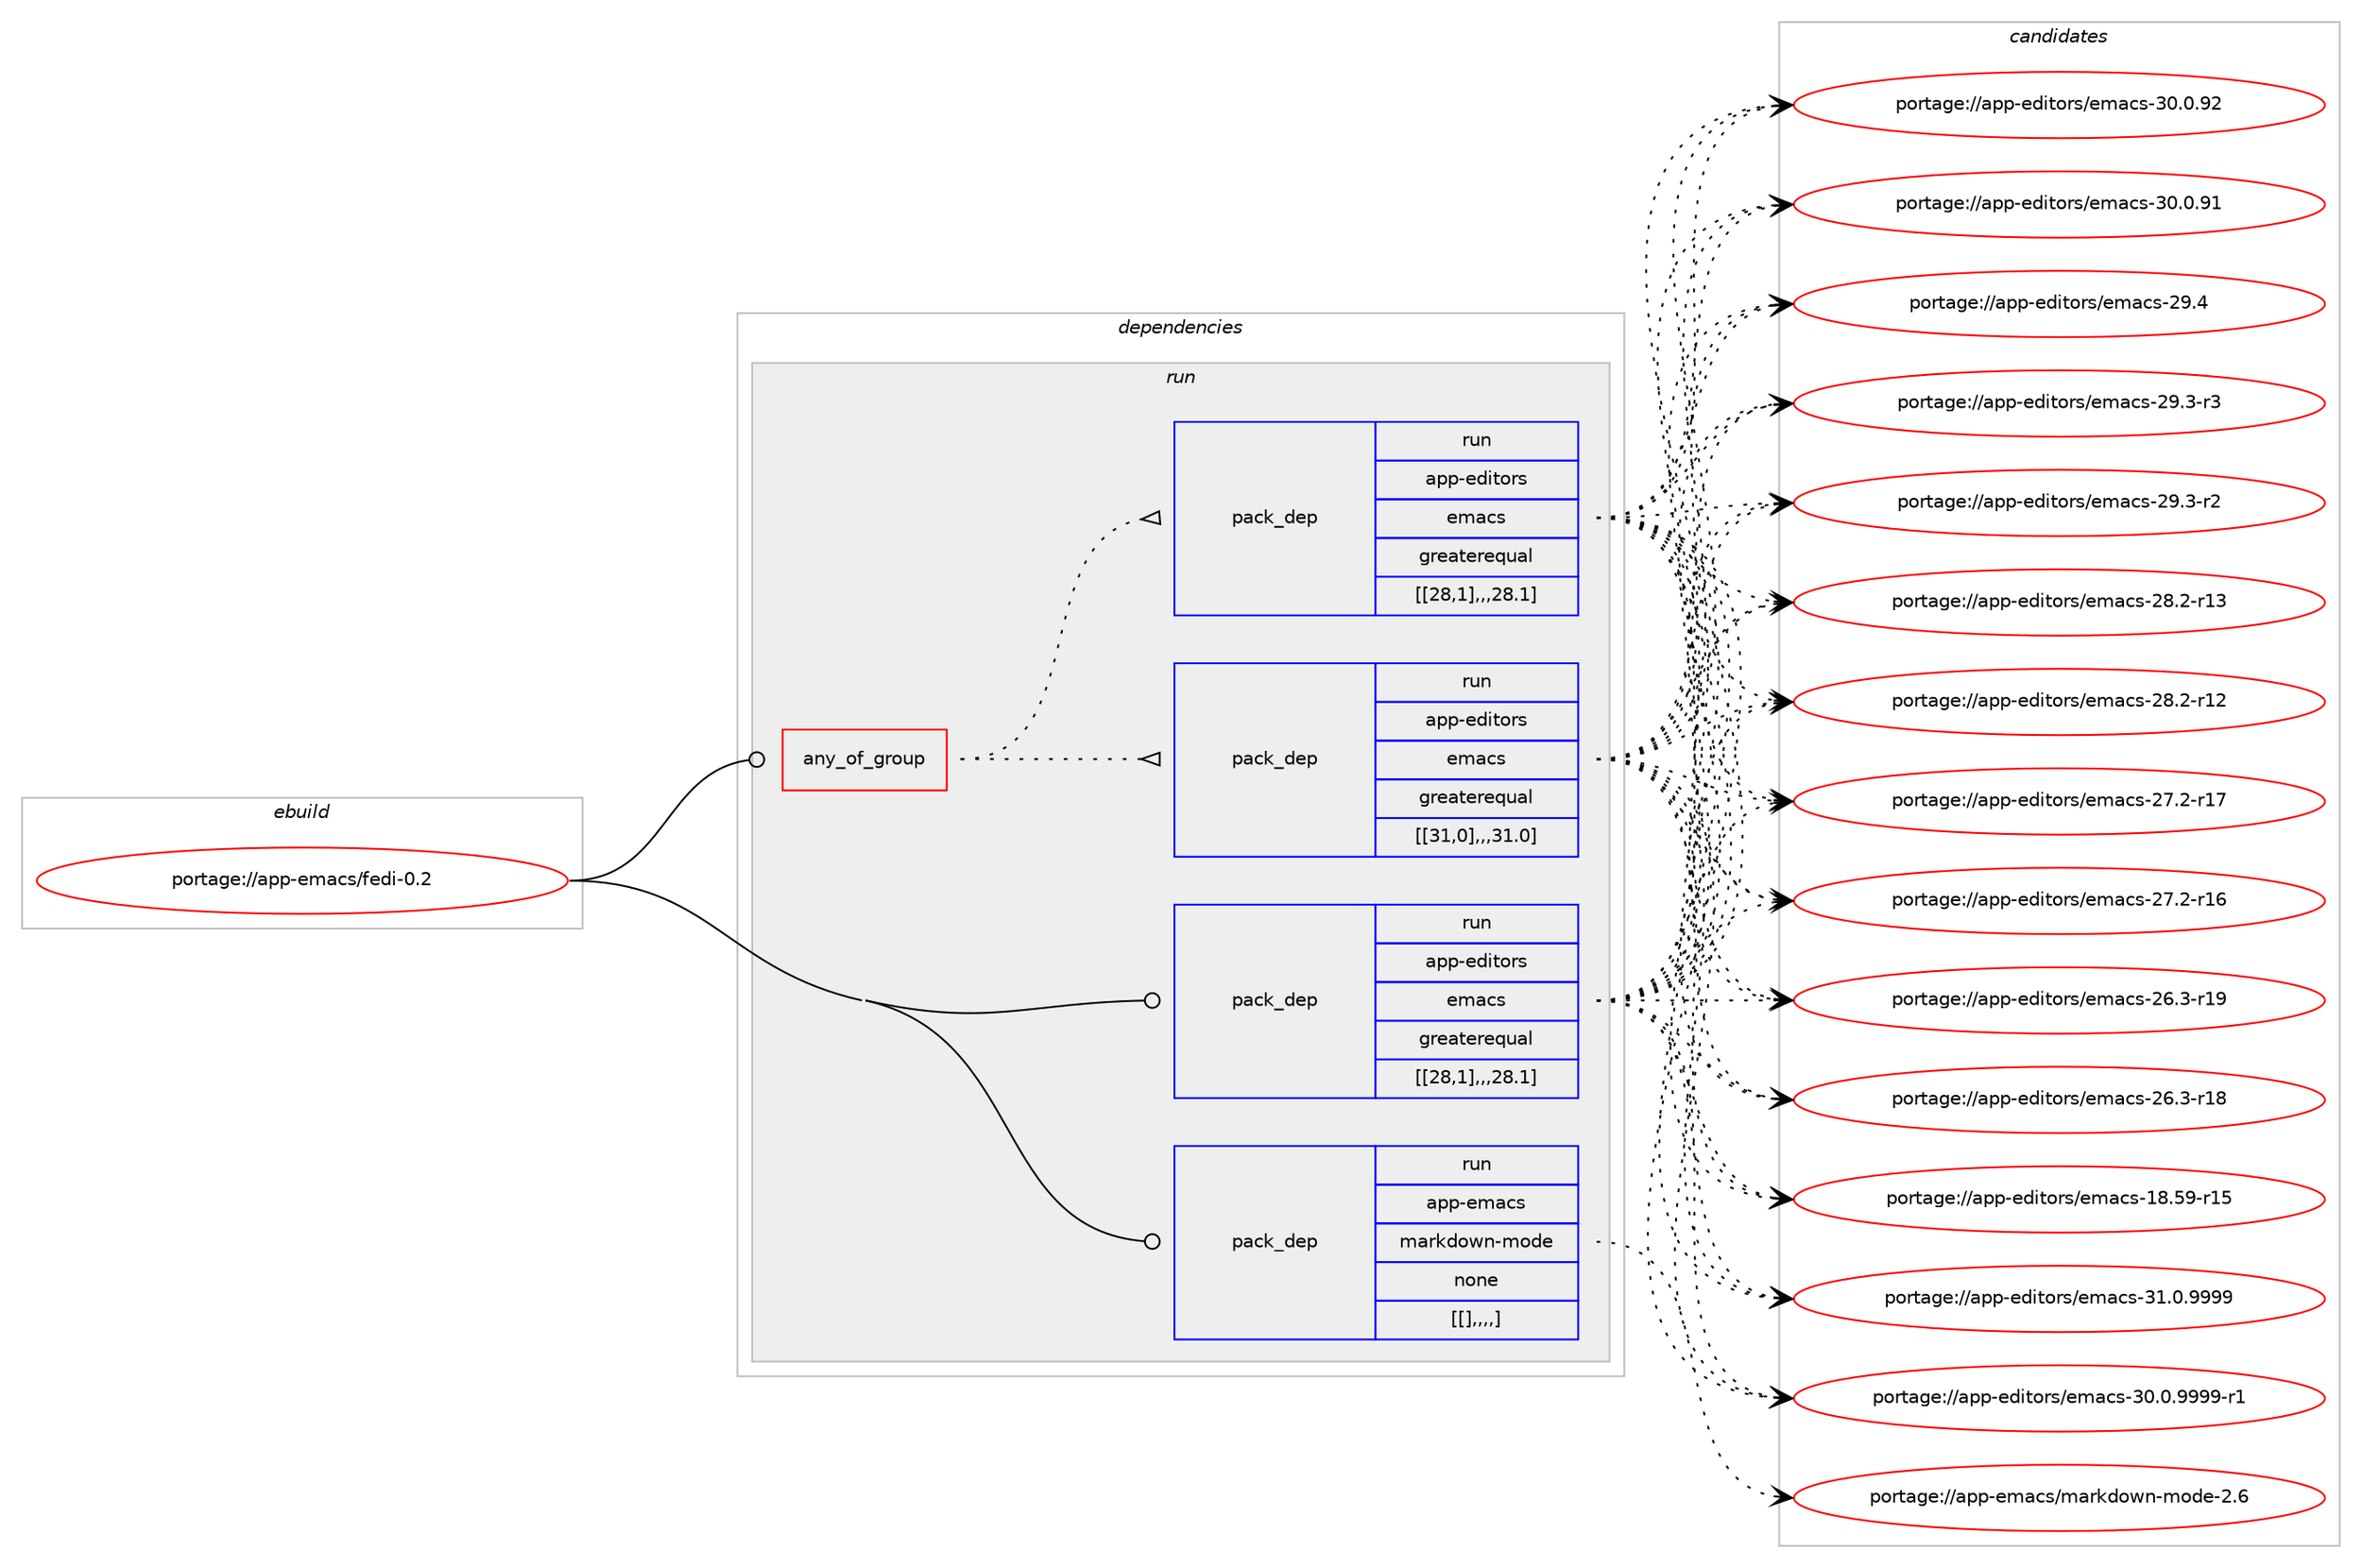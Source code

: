digraph prolog {

# *************
# Graph options
# *************

newrank=true;
concentrate=true;
compound=true;
graph [rankdir=LR,fontname=Helvetica,fontsize=10,ranksep=1.5];#, ranksep=2.5, nodesep=0.2];
edge  [arrowhead=vee];
node  [fontname=Helvetica,fontsize=10];

# **********
# The ebuild
# **********

subgraph cluster_leftcol {
color=gray;
label=<<i>ebuild</i>>;
id [label="portage://app-emacs/fedi-0.2", color=red, width=4, href="../app-emacs/fedi-0.2.svg"];
}

# ****************
# The dependencies
# ****************

subgraph cluster_midcol {
color=gray;
label=<<i>dependencies</i>>;
subgraph cluster_compile {
fillcolor="#eeeeee";
style=filled;
label=<<i>compile</i>>;
}
subgraph cluster_compileandrun {
fillcolor="#eeeeee";
style=filled;
label=<<i>compile and run</i>>;
}
subgraph cluster_run {
fillcolor="#eeeeee";
style=filled;
label=<<i>run</i>>;
subgraph any119 {
dependency22238 [label=<<TABLE BORDER="0" CELLBORDER="1" CELLSPACING="0" CELLPADDING="4"><TR><TD CELLPADDING="10">any_of_group</TD></TR></TABLE>>, shape=none, color=red];subgraph pack15979 {
dependency22251 [label=<<TABLE BORDER="0" CELLBORDER="1" CELLSPACING="0" CELLPADDING="4" WIDTH="220"><TR><TD ROWSPAN="6" CELLPADDING="30">pack_dep</TD></TR><TR><TD WIDTH="110">run</TD></TR><TR><TD>app-editors</TD></TR><TR><TD>emacs</TD></TR><TR><TD>greaterequal</TD></TR><TR><TD>[[31,0],,,31.0]</TD></TR></TABLE>>, shape=none, color=blue];
}
dependency22238:e -> dependency22251:w [weight=20,style="dotted",arrowhead="oinv"];
subgraph pack16002 {
dependency22271 [label=<<TABLE BORDER="0" CELLBORDER="1" CELLSPACING="0" CELLPADDING="4" WIDTH="220"><TR><TD ROWSPAN="6" CELLPADDING="30">pack_dep</TD></TR><TR><TD WIDTH="110">run</TD></TR><TR><TD>app-editors</TD></TR><TR><TD>emacs</TD></TR><TR><TD>greaterequal</TD></TR><TR><TD>[[28,1],,,28.1]</TD></TR></TABLE>>, shape=none, color=blue];
}
dependency22238:e -> dependency22271:w [weight=20,style="dotted",arrowhead="oinv"];
}
id:e -> dependency22238:w [weight=20,style="solid",arrowhead="odot"];
subgraph pack16005 {
dependency22288 [label=<<TABLE BORDER="0" CELLBORDER="1" CELLSPACING="0" CELLPADDING="4" WIDTH="220"><TR><TD ROWSPAN="6" CELLPADDING="30">pack_dep</TD></TR><TR><TD WIDTH="110">run</TD></TR><TR><TD>app-editors</TD></TR><TR><TD>emacs</TD></TR><TR><TD>greaterequal</TD></TR><TR><TD>[[28,1],,,28.1]</TD></TR></TABLE>>, shape=none, color=blue];
}
id:e -> dependency22288:w [weight=20,style="solid",arrowhead="odot"];
subgraph pack16042 {
dependency22324 [label=<<TABLE BORDER="0" CELLBORDER="1" CELLSPACING="0" CELLPADDING="4" WIDTH="220"><TR><TD ROWSPAN="6" CELLPADDING="30">pack_dep</TD></TR><TR><TD WIDTH="110">run</TD></TR><TR><TD>app-emacs</TD></TR><TR><TD>markdown-mode</TD></TR><TR><TD>none</TD></TR><TR><TD>[[],,,,]</TD></TR></TABLE>>, shape=none, color=blue];
}
id:e -> dependency22324:w [weight=20,style="solid",arrowhead="odot"];
}
}

# **************
# The candidates
# **************

subgraph cluster_choices {
rank=same;
color=gray;
label=<<i>candidates</i>>;

subgraph choice14500 {
color=black;
nodesep=1;
choice971121124510110010511611111411547101109979911545514946484657575757 [label="portage://app-editors/emacs-31.0.9999", color=red, width=4,href="../app-editors/emacs-31.0.9999.svg"];
choice9711211245101100105116111114115471011099799115455148464846575757574511449 [label="portage://app-editors/emacs-30.0.9999-r1", color=red, width=4,href="../app-editors/emacs-30.0.9999-r1.svg"];
choice97112112451011001051161111141154710110997991154551484648465750 [label="portage://app-editors/emacs-30.0.92", color=red, width=4,href="../app-editors/emacs-30.0.92.svg"];
choice97112112451011001051161111141154710110997991154551484648465749 [label="portage://app-editors/emacs-30.0.91", color=red, width=4,href="../app-editors/emacs-30.0.91.svg"];
choice97112112451011001051161111141154710110997991154550574652 [label="portage://app-editors/emacs-29.4", color=red, width=4,href="../app-editors/emacs-29.4.svg"];
choice971121124510110010511611111411547101109979911545505746514511451 [label="portage://app-editors/emacs-29.3-r3", color=red, width=4,href="../app-editors/emacs-29.3-r3.svg"];
choice971121124510110010511611111411547101109979911545505746514511450 [label="portage://app-editors/emacs-29.3-r2", color=red, width=4,href="../app-editors/emacs-29.3-r2.svg"];
choice97112112451011001051161111141154710110997991154550564650451144951 [label="portage://app-editors/emacs-28.2-r13", color=red, width=4,href="../app-editors/emacs-28.2-r13.svg"];
choice97112112451011001051161111141154710110997991154550564650451144950 [label="portage://app-editors/emacs-28.2-r12", color=red, width=4,href="../app-editors/emacs-28.2-r12.svg"];
choice97112112451011001051161111141154710110997991154550554650451144955 [label="portage://app-editors/emacs-27.2-r17", color=red, width=4,href="../app-editors/emacs-27.2-r17.svg"];
choice97112112451011001051161111141154710110997991154550554650451144954 [label="portage://app-editors/emacs-27.2-r16", color=red, width=4,href="../app-editors/emacs-27.2-r16.svg"];
choice97112112451011001051161111141154710110997991154550544651451144957 [label="portage://app-editors/emacs-26.3-r19", color=red, width=4,href="../app-editors/emacs-26.3-r19.svg"];
choice97112112451011001051161111141154710110997991154550544651451144956 [label="portage://app-editors/emacs-26.3-r18", color=red, width=4,href="../app-editors/emacs-26.3-r18.svg"];
choice9711211245101100105116111114115471011099799115454956465357451144953 [label="portage://app-editors/emacs-18.59-r15", color=red, width=4,href="../app-editors/emacs-18.59-r15.svg"];
dependency22251:e -> choice971121124510110010511611111411547101109979911545514946484657575757:w [style=dotted,weight="100"];
dependency22251:e -> choice9711211245101100105116111114115471011099799115455148464846575757574511449:w [style=dotted,weight="100"];
dependency22251:e -> choice97112112451011001051161111141154710110997991154551484648465750:w [style=dotted,weight="100"];
dependency22251:e -> choice97112112451011001051161111141154710110997991154551484648465749:w [style=dotted,weight="100"];
dependency22251:e -> choice97112112451011001051161111141154710110997991154550574652:w [style=dotted,weight="100"];
dependency22251:e -> choice971121124510110010511611111411547101109979911545505746514511451:w [style=dotted,weight="100"];
dependency22251:e -> choice971121124510110010511611111411547101109979911545505746514511450:w [style=dotted,weight="100"];
dependency22251:e -> choice97112112451011001051161111141154710110997991154550564650451144951:w [style=dotted,weight="100"];
dependency22251:e -> choice97112112451011001051161111141154710110997991154550564650451144950:w [style=dotted,weight="100"];
dependency22251:e -> choice97112112451011001051161111141154710110997991154550554650451144955:w [style=dotted,weight="100"];
dependency22251:e -> choice97112112451011001051161111141154710110997991154550554650451144954:w [style=dotted,weight="100"];
dependency22251:e -> choice97112112451011001051161111141154710110997991154550544651451144957:w [style=dotted,weight="100"];
dependency22251:e -> choice97112112451011001051161111141154710110997991154550544651451144956:w [style=dotted,weight="100"];
dependency22251:e -> choice9711211245101100105116111114115471011099799115454956465357451144953:w [style=dotted,weight="100"];
}
subgraph choice14528 {
color=black;
nodesep=1;
choice971121124510110010511611111411547101109979911545514946484657575757 [label="portage://app-editors/emacs-31.0.9999", color=red, width=4,href="../app-editors/emacs-31.0.9999.svg"];
choice9711211245101100105116111114115471011099799115455148464846575757574511449 [label="portage://app-editors/emacs-30.0.9999-r1", color=red, width=4,href="../app-editors/emacs-30.0.9999-r1.svg"];
choice97112112451011001051161111141154710110997991154551484648465750 [label="portage://app-editors/emacs-30.0.92", color=red, width=4,href="../app-editors/emacs-30.0.92.svg"];
choice97112112451011001051161111141154710110997991154551484648465749 [label="portage://app-editors/emacs-30.0.91", color=red, width=4,href="../app-editors/emacs-30.0.91.svg"];
choice97112112451011001051161111141154710110997991154550574652 [label="portage://app-editors/emacs-29.4", color=red, width=4,href="../app-editors/emacs-29.4.svg"];
choice971121124510110010511611111411547101109979911545505746514511451 [label="portage://app-editors/emacs-29.3-r3", color=red, width=4,href="../app-editors/emacs-29.3-r3.svg"];
choice971121124510110010511611111411547101109979911545505746514511450 [label="portage://app-editors/emacs-29.3-r2", color=red, width=4,href="../app-editors/emacs-29.3-r2.svg"];
choice97112112451011001051161111141154710110997991154550564650451144951 [label="portage://app-editors/emacs-28.2-r13", color=red, width=4,href="../app-editors/emacs-28.2-r13.svg"];
choice97112112451011001051161111141154710110997991154550564650451144950 [label="portage://app-editors/emacs-28.2-r12", color=red, width=4,href="../app-editors/emacs-28.2-r12.svg"];
choice97112112451011001051161111141154710110997991154550554650451144955 [label="portage://app-editors/emacs-27.2-r17", color=red, width=4,href="../app-editors/emacs-27.2-r17.svg"];
choice97112112451011001051161111141154710110997991154550554650451144954 [label="portage://app-editors/emacs-27.2-r16", color=red, width=4,href="../app-editors/emacs-27.2-r16.svg"];
choice97112112451011001051161111141154710110997991154550544651451144957 [label="portage://app-editors/emacs-26.3-r19", color=red, width=4,href="../app-editors/emacs-26.3-r19.svg"];
choice97112112451011001051161111141154710110997991154550544651451144956 [label="portage://app-editors/emacs-26.3-r18", color=red, width=4,href="../app-editors/emacs-26.3-r18.svg"];
choice9711211245101100105116111114115471011099799115454956465357451144953 [label="portage://app-editors/emacs-18.59-r15", color=red, width=4,href="../app-editors/emacs-18.59-r15.svg"];
dependency22271:e -> choice971121124510110010511611111411547101109979911545514946484657575757:w [style=dotted,weight="100"];
dependency22271:e -> choice9711211245101100105116111114115471011099799115455148464846575757574511449:w [style=dotted,weight="100"];
dependency22271:e -> choice97112112451011001051161111141154710110997991154551484648465750:w [style=dotted,weight="100"];
dependency22271:e -> choice97112112451011001051161111141154710110997991154551484648465749:w [style=dotted,weight="100"];
dependency22271:e -> choice97112112451011001051161111141154710110997991154550574652:w [style=dotted,weight="100"];
dependency22271:e -> choice971121124510110010511611111411547101109979911545505746514511451:w [style=dotted,weight="100"];
dependency22271:e -> choice971121124510110010511611111411547101109979911545505746514511450:w [style=dotted,weight="100"];
dependency22271:e -> choice97112112451011001051161111141154710110997991154550564650451144951:w [style=dotted,weight="100"];
dependency22271:e -> choice97112112451011001051161111141154710110997991154550564650451144950:w [style=dotted,weight="100"];
dependency22271:e -> choice97112112451011001051161111141154710110997991154550554650451144955:w [style=dotted,weight="100"];
dependency22271:e -> choice97112112451011001051161111141154710110997991154550554650451144954:w [style=dotted,weight="100"];
dependency22271:e -> choice97112112451011001051161111141154710110997991154550544651451144957:w [style=dotted,weight="100"];
dependency22271:e -> choice97112112451011001051161111141154710110997991154550544651451144956:w [style=dotted,weight="100"];
dependency22271:e -> choice9711211245101100105116111114115471011099799115454956465357451144953:w [style=dotted,weight="100"];
}
subgraph choice14546 {
color=black;
nodesep=1;
choice971121124510110010511611111411547101109979911545514946484657575757 [label="portage://app-editors/emacs-31.0.9999", color=red, width=4,href="../app-editors/emacs-31.0.9999.svg"];
choice9711211245101100105116111114115471011099799115455148464846575757574511449 [label="portage://app-editors/emacs-30.0.9999-r1", color=red, width=4,href="../app-editors/emacs-30.0.9999-r1.svg"];
choice97112112451011001051161111141154710110997991154551484648465750 [label="portage://app-editors/emacs-30.0.92", color=red, width=4,href="../app-editors/emacs-30.0.92.svg"];
choice97112112451011001051161111141154710110997991154551484648465749 [label="portage://app-editors/emacs-30.0.91", color=red, width=4,href="../app-editors/emacs-30.0.91.svg"];
choice97112112451011001051161111141154710110997991154550574652 [label="portage://app-editors/emacs-29.4", color=red, width=4,href="../app-editors/emacs-29.4.svg"];
choice971121124510110010511611111411547101109979911545505746514511451 [label="portage://app-editors/emacs-29.3-r3", color=red, width=4,href="../app-editors/emacs-29.3-r3.svg"];
choice971121124510110010511611111411547101109979911545505746514511450 [label="portage://app-editors/emacs-29.3-r2", color=red, width=4,href="../app-editors/emacs-29.3-r2.svg"];
choice97112112451011001051161111141154710110997991154550564650451144951 [label="portage://app-editors/emacs-28.2-r13", color=red, width=4,href="../app-editors/emacs-28.2-r13.svg"];
choice97112112451011001051161111141154710110997991154550564650451144950 [label="portage://app-editors/emacs-28.2-r12", color=red, width=4,href="../app-editors/emacs-28.2-r12.svg"];
choice97112112451011001051161111141154710110997991154550554650451144955 [label="portage://app-editors/emacs-27.2-r17", color=red, width=4,href="../app-editors/emacs-27.2-r17.svg"];
choice97112112451011001051161111141154710110997991154550554650451144954 [label="portage://app-editors/emacs-27.2-r16", color=red, width=4,href="../app-editors/emacs-27.2-r16.svg"];
choice97112112451011001051161111141154710110997991154550544651451144957 [label="portage://app-editors/emacs-26.3-r19", color=red, width=4,href="../app-editors/emacs-26.3-r19.svg"];
choice97112112451011001051161111141154710110997991154550544651451144956 [label="portage://app-editors/emacs-26.3-r18", color=red, width=4,href="../app-editors/emacs-26.3-r18.svg"];
choice9711211245101100105116111114115471011099799115454956465357451144953 [label="portage://app-editors/emacs-18.59-r15", color=red, width=4,href="../app-editors/emacs-18.59-r15.svg"];
dependency22288:e -> choice971121124510110010511611111411547101109979911545514946484657575757:w [style=dotted,weight="100"];
dependency22288:e -> choice9711211245101100105116111114115471011099799115455148464846575757574511449:w [style=dotted,weight="100"];
dependency22288:e -> choice97112112451011001051161111141154710110997991154551484648465750:w [style=dotted,weight="100"];
dependency22288:e -> choice97112112451011001051161111141154710110997991154551484648465749:w [style=dotted,weight="100"];
dependency22288:e -> choice97112112451011001051161111141154710110997991154550574652:w [style=dotted,weight="100"];
dependency22288:e -> choice971121124510110010511611111411547101109979911545505746514511451:w [style=dotted,weight="100"];
dependency22288:e -> choice971121124510110010511611111411547101109979911545505746514511450:w [style=dotted,weight="100"];
dependency22288:e -> choice97112112451011001051161111141154710110997991154550564650451144951:w [style=dotted,weight="100"];
dependency22288:e -> choice97112112451011001051161111141154710110997991154550564650451144950:w [style=dotted,weight="100"];
dependency22288:e -> choice97112112451011001051161111141154710110997991154550554650451144955:w [style=dotted,weight="100"];
dependency22288:e -> choice97112112451011001051161111141154710110997991154550554650451144954:w [style=dotted,weight="100"];
dependency22288:e -> choice97112112451011001051161111141154710110997991154550544651451144957:w [style=dotted,weight="100"];
dependency22288:e -> choice97112112451011001051161111141154710110997991154550544651451144956:w [style=dotted,weight="100"];
dependency22288:e -> choice9711211245101100105116111114115471011099799115454956465357451144953:w [style=dotted,weight="100"];
}
subgraph choice14561 {
color=black;
nodesep=1;
choice9711211245101109979911547109971141071001111191104510911110010145504654 [label="portage://app-emacs/markdown-mode-2.6", color=red, width=4,href="../app-emacs/markdown-mode-2.6.svg"];
dependency22324:e -> choice9711211245101109979911547109971141071001111191104510911110010145504654:w [style=dotted,weight="100"];
}
}

}
